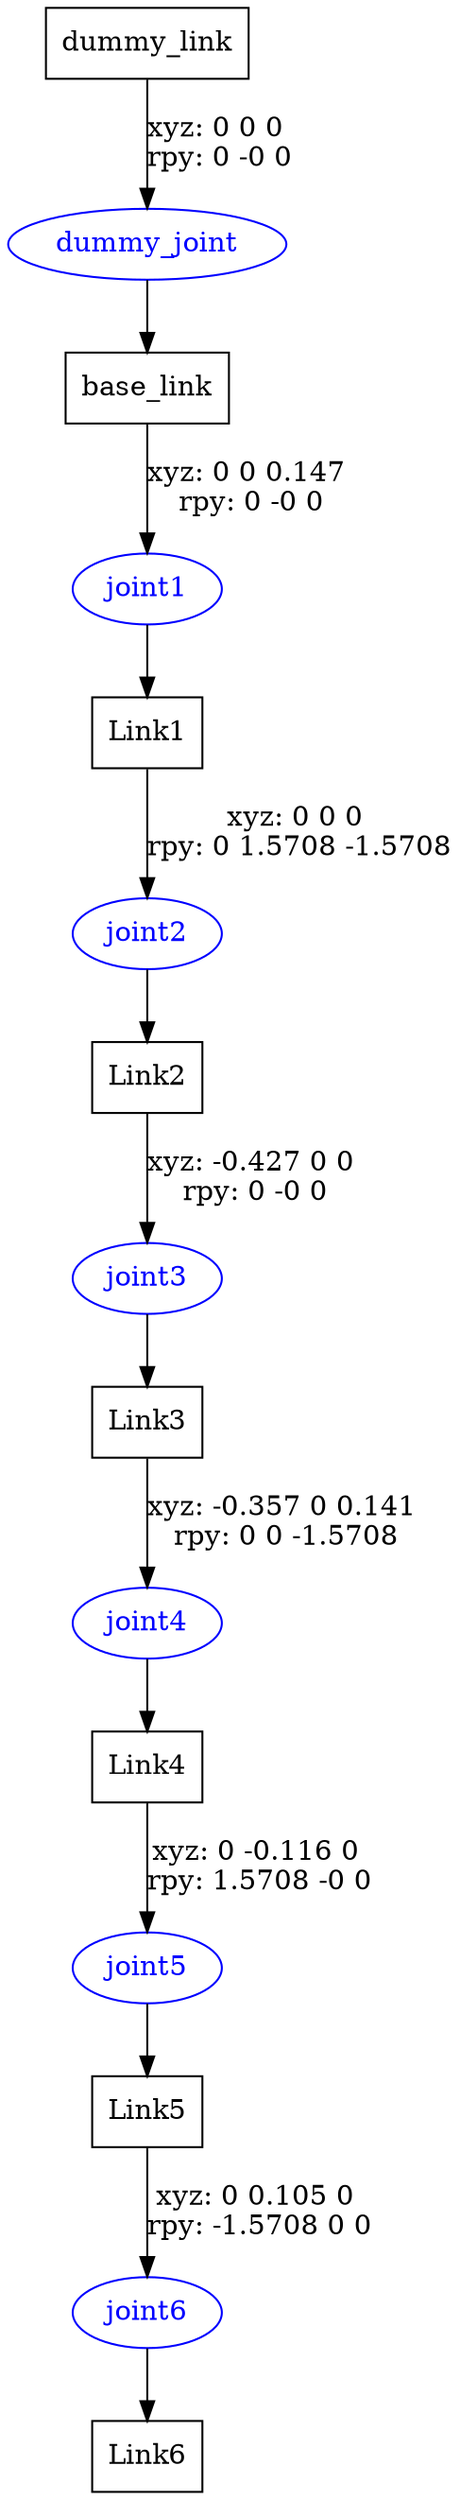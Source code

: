 digraph G {
node [shape=box];
"dummy_link" [label="dummy_link"];
"base_link" [label="base_link"];
"Link1" [label="Link1"];
"Link2" [label="Link2"];
"Link3" [label="Link3"];
"Link4" [label="Link4"];
"Link5" [label="Link5"];
"Link6" [label="Link6"];
node [shape=ellipse, color=blue, fontcolor=blue];
"dummy_link" -> "dummy_joint" [label="xyz: 0 0 0 \nrpy: 0 -0 0"]
"dummy_joint" -> "base_link"
"base_link" -> "joint1" [label="xyz: 0 0 0.147 \nrpy: 0 -0 0"]
"joint1" -> "Link1"
"Link1" -> "joint2" [label="xyz: 0 0 0 \nrpy: 0 1.5708 -1.5708"]
"joint2" -> "Link2"
"Link2" -> "joint3" [label="xyz: -0.427 0 0 \nrpy: 0 -0 0"]
"joint3" -> "Link3"
"Link3" -> "joint4" [label="xyz: -0.357 0 0.141 \nrpy: 0 0 -1.5708"]
"joint4" -> "Link4"
"Link4" -> "joint5" [label="xyz: 0 -0.116 0 \nrpy: 1.5708 -0 0"]
"joint5" -> "Link5"
"Link5" -> "joint6" [label="xyz: 0 0.105 0 \nrpy: -1.5708 0 0"]
"joint6" -> "Link6"
}
